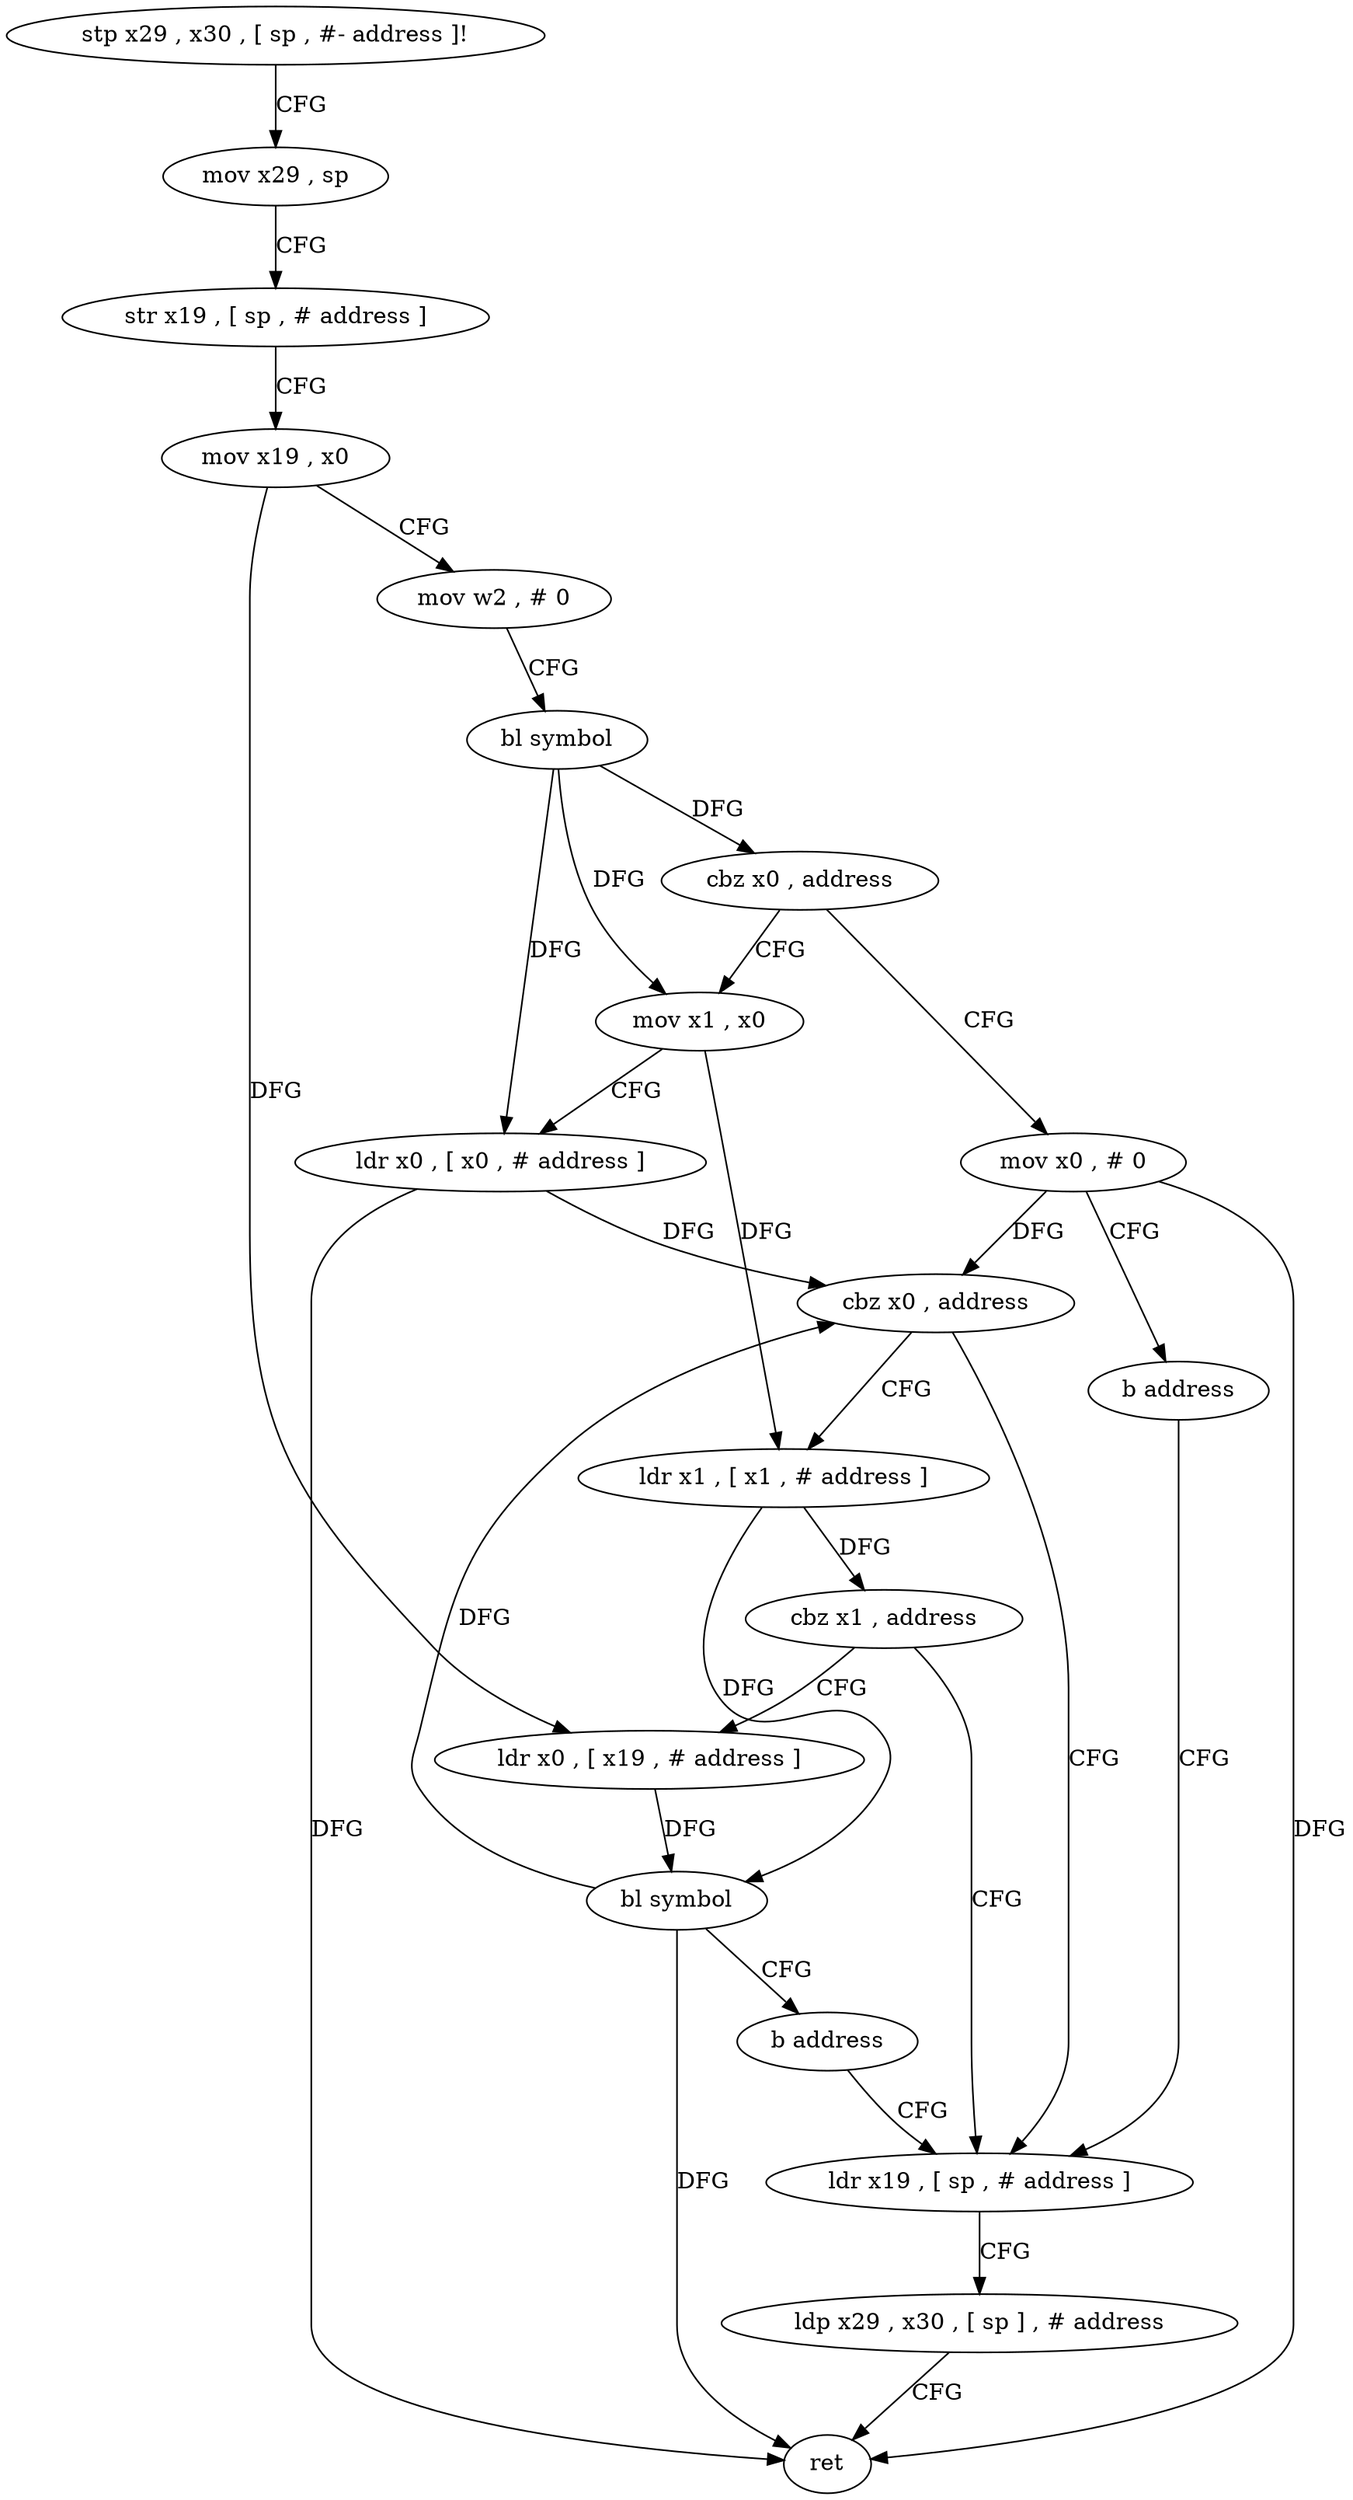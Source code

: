 digraph "func" {
"93580" [label = "stp x29 , x30 , [ sp , #- address ]!" ]
"93584" [label = "mov x29 , sp" ]
"93588" [label = "str x19 , [ sp , # address ]" ]
"93592" [label = "mov x19 , x0" ]
"93596" [label = "mov w2 , # 0" ]
"93600" [label = "bl symbol" ]
"93604" [label = "cbz x0 , address" ]
"93652" [label = "mov x0 , # 0" ]
"93608" [label = "mov x1 , x0" ]
"93656" [label = "b address" ]
"93620" [label = "ldr x19 , [ sp , # address ]" ]
"93612" [label = "ldr x0 , [ x0 , # address ]" ]
"93616" [label = "cbz x0 , address" ]
"93632" [label = "ldr x1 , [ x1 , # address ]" ]
"93624" [label = "ldp x29 , x30 , [ sp ] , # address" ]
"93628" [label = "ret" ]
"93636" [label = "cbz x1 , address" ]
"93640" [label = "ldr x0 , [ x19 , # address ]" ]
"93644" [label = "bl symbol" ]
"93648" [label = "b address" ]
"93580" -> "93584" [ label = "CFG" ]
"93584" -> "93588" [ label = "CFG" ]
"93588" -> "93592" [ label = "CFG" ]
"93592" -> "93596" [ label = "CFG" ]
"93592" -> "93640" [ label = "DFG" ]
"93596" -> "93600" [ label = "CFG" ]
"93600" -> "93604" [ label = "DFG" ]
"93600" -> "93608" [ label = "DFG" ]
"93600" -> "93612" [ label = "DFG" ]
"93604" -> "93652" [ label = "CFG" ]
"93604" -> "93608" [ label = "CFG" ]
"93652" -> "93656" [ label = "CFG" ]
"93652" -> "93616" [ label = "DFG" ]
"93652" -> "93628" [ label = "DFG" ]
"93608" -> "93612" [ label = "CFG" ]
"93608" -> "93632" [ label = "DFG" ]
"93656" -> "93620" [ label = "CFG" ]
"93620" -> "93624" [ label = "CFG" ]
"93612" -> "93616" [ label = "DFG" ]
"93612" -> "93628" [ label = "DFG" ]
"93616" -> "93632" [ label = "CFG" ]
"93616" -> "93620" [ label = "CFG" ]
"93632" -> "93636" [ label = "DFG" ]
"93632" -> "93644" [ label = "DFG" ]
"93624" -> "93628" [ label = "CFG" ]
"93636" -> "93620" [ label = "CFG" ]
"93636" -> "93640" [ label = "CFG" ]
"93640" -> "93644" [ label = "DFG" ]
"93644" -> "93648" [ label = "CFG" ]
"93644" -> "93616" [ label = "DFG" ]
"93644" -> "93628" [ label = "DFG" ]
"93648" -> "93620" [ label = "CFG" ]
}
